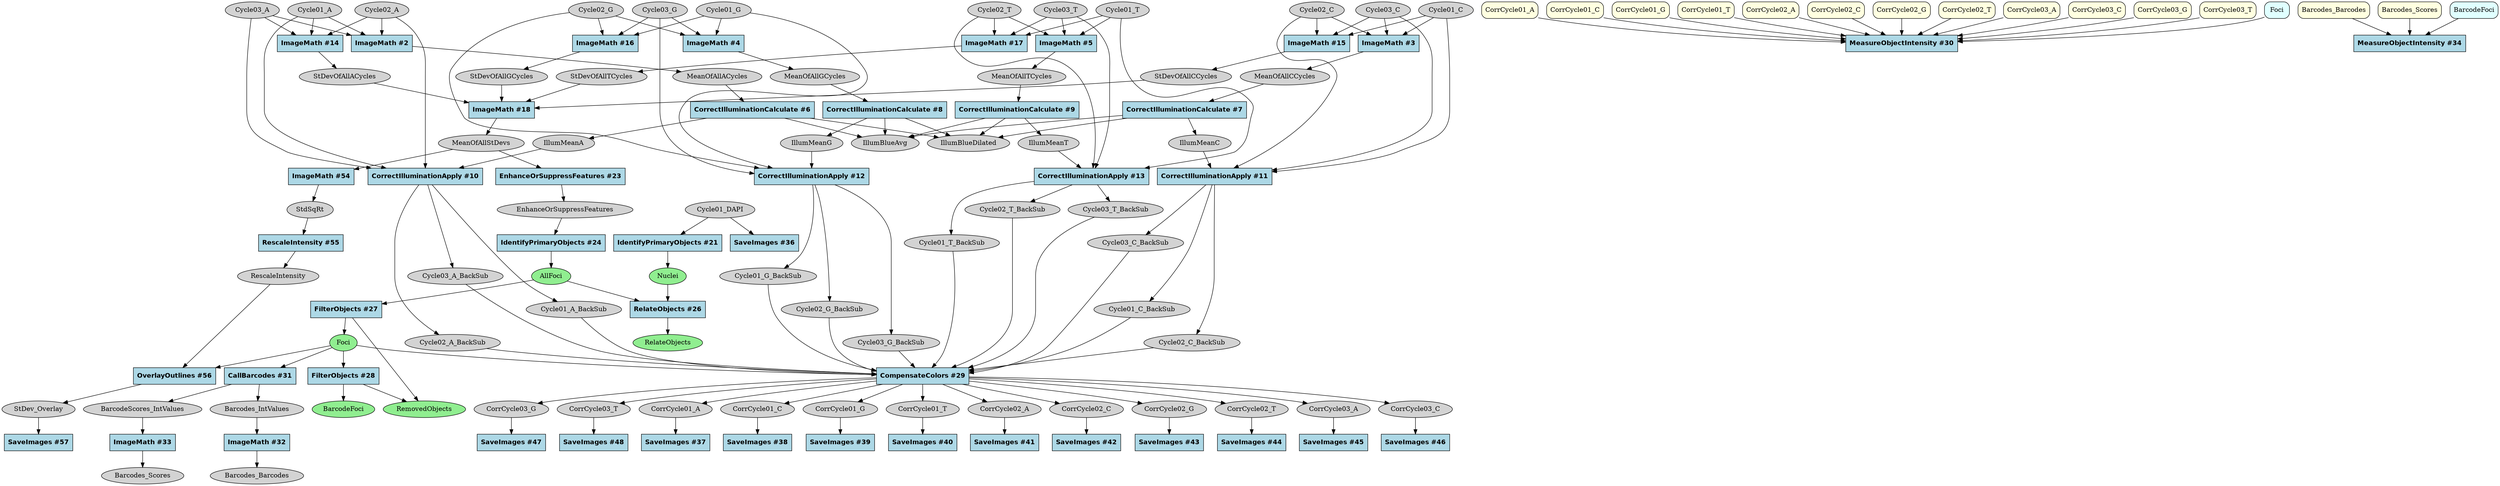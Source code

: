 strict digraph {
CallBarcodes_4788fbca [type=module, label="CallBarcodes #31", module_name=CallBarcodes, module_num=31, original_num=31, stable_id="CallBarcodes_4788fbca", enabled=True, shape=box, style=filled, fillcolor=lightblue, fontname="Helvetica-Bold"];
CompensateColors_fd827eb [type=module, label="CompensateColors #29", module_name=CompensateColors, module_num=29, original_num=29, stable_id="CompensateColors_fd827eb", enabled=True, shape=box, style=filled, fillcolor=lightblue, fontname="Helvetica-Bold"];
CorrectIlluminationApply_29ebbbad [type=module, label="CorrectIlluminationApply #10", module_name=CorrectIlluminationApply, module_num=10, original_num=10, stable_id="CorrectIlluminationApply_29ebbbad", enabled=True, shape=box, style=filled, fillcolor=lightblue, fontname="Helvetica-Bold"];
CorrectIlluminationApply_411e5bd0 [type=module, label="CorrectIlluminationApply #12", module_name=CorrectIlluminationApply, module_num=12, original_num=12, stable_id="CorrectIlluminationApply_411e5bd0", enabled=True, shape=box, style=filled, fillcolor=lightblue, fontname="Helvetica-Bold"];
CorrectIlluminationApply_5061a065 [type=module, label="CorrectIlluminationApply #13", module_name=CorrectIlluminationApply, module_num=13, original_num=13, stable_id="CorrectIlluminationApply_5061a065", enabled=True, shape=box, style=filled, fillcolor=lightblue, fontname="Helvetica-Bold"];
CorrectIlluminationApply_5534334b [type=module, label="CorrectIlluminationApply #11", module_name=CorrectIlluminationApply, module_num=11, original_num=11, stable_id="CorrectIlluminationApply_5534334b", enabled=True, shape=box, style=filled, fillcolor=lightblue, fontname="Helvetica-Bold"];
CorrectIlluminationCalculate_3245025c [type=module, label="CorrectIlluminationCalculate #9", module_name=CorrectIlluminationCalculate, module_num=9, original_num=9, stable_id="CorrectIlluminationCalculate_3245025c", enabled=True, shape=box, style=filled, fillcolor=lightblue, fontname="Helvetica-Bold"];
CorrectIlluminationCalculate_3baf2ca4 [type=module, label="CorrectIlluminationCalculate #8", module_name=CorrectIlluminationCalculate, module_num=8, original_num=8, stable_id="CorrectIlluminationCalculate_3baf2ca4", enabled=True, shape=box, style=filled, fillcolor=lightblue, fontname="Helvetica-Bold"];
CorrectIlluminationCalculate_cd9bd5bf [type=module, label="CorrectIlluminationCalculate #6", module_name=CorrectIlluminationCalculate, module_num=6, original_num=6, stable_id="CorrectIlluminationCalculate_cd9bd5bf", enabled=True, shape=box, style=filled, fillcolor=lightblue, fontname="Helvetica-Bold"];
CorrectIlluminationCalculate_dad43eb4 [type=module, label="CorrectIlluminationCalculate #7", module_name=CorrectIlluminationCalculate, module_num=7, original_num=7, stable_id="CorrectIlluminationCalculate_dad43eb4", enabled=True, shape=box, style=filled, fillcolor=lightblue, fontname="Helvetica-Bold"];
EnhanceOrSuppressFeatures_f32f4106 [type=module, label="EnhanceOrSuppressFeatures #23", module_name=EnhanceOrSuppressFeatures, module_num=23, original_num=23, stable_id="EnhanceOrSuppressFeatures_f32f4106", enabled=True, shape=box, style=filled, fillcolor=lightblue, fontname="Helvetica-Bold"];
FilterObjects_6e105bb0 [type=module, label="FilterObjects #28", module_name=FilterObjects, module_num=28, original_num=28, stable_id="FilterObjects_6e105bb0", enabled=True, shape=box, style=filled, fillcolor=lightblue, fontname="Helvetica-Bold"];
FilterObjects_ec02cd96 [type=module, label="FilterObjects #27", module_name=FilterObjects, module_num=27, original_num=27, stable_id="FilterObjects_ec02cd96", enabled=True, shape=box, style=filled, fillcolor=lightblue, fontname="Helvetica-Bold"];
IdentifyPrimaryObjects_603b862f [type=module, label="IdentifyPrimaryObjects #24", module_name=IdentifyPrimaryObjects, module_num=24, original_num=24, stable_id="IdentifyPrimaryObjects_603b862f", enabled=True, shape=box, style=filled, fillcolor=lightblue, fontname="Helvetica-Bold"];
IdentifyPrimaryObjects_8ca852cd [type=module, label="IdentifyPrimaryObjects #21", module_name=IdentifyPrimaryObjects, module_num=21, original_num=21, stable_id="IdentifyPrimaryObjects_8ca852cd", enabled=True, shape=box, style=filled, fillcolor=lightblue, fontname="Helvetica-Bold"];
ImageMath_30809a61 [type=module, label="ImageMath #32", module_name=ImageMath, module_num=32, original_num=32, stable_id="ImageMath_30809a61", enabled=True, shape=box, style=filled, fillcolor=lightblue, fontname="Helvetica-Bold"];
ImageMath_3a8915c1 [type=module, label="ImageMath #5", module_name=ImageMath, module_num=5, original_num=5, stable_id="ImageMath_3a8915c1", enabled=True, shape=box, style=filled, fillcolor=lightblue, fontname="Helvetica-Bold"];
ImageMath_3b281cf [type=module, label="ImageMath #3", module_name=ImageMath, module_num=3, original_num=3, stable_id="ImageMath_3b281cf", enabled=True, shape=box, style=filled, fillcolor=lightblue, fontname="Helvetica-Bold"];
ImageMath_3e972c26 [type=module, label="ImageMath #17", module_name=ImageMath, module_num=17, original_num=17, stable_id="ImageMath_3e972c26", enabled=True, shape=box, style=filled, fillcolor=lightblue, fontname="Helvetica-Bold"];
ImageMath_3f7295d [type=module, label="ImageMath #4", module_name=ImageMath, module_num=4, original_num=4, stable_id="ImageMath_3f7295d", enabled=True, shape=box, style=filled, fillcolor=lightblue, fontname="Helvetica-Bold"];
ImageMath_61673e18 [type=module, label="ImageMath #18", module_name=ImageMath, module_num=18, original_num=18, stable_id="ImageMath_61673e18", enabled=True, shape=box, style=filled, fillcolor=lightblue, fontname="Helvetica-Bold"];
ImageMath_74032068 [type=module, label="ImageMath #16", module_name=ImageMath, module_num=16, original_num=16, stable_id="ImageMath_74032068", enabled=True, shape=box, style=filled, fillcolor=lightblue, fontname="Helvetica-Bold"];
ImageMath_a359e01d [type=module, label="ImageMath #54", module_name=ImageMath, module_num=54, original_num=54, stable_id="ImageMath_a359e01d", enabled=True, shape=box, style=filled, fillcolor=lightblue, fontname="Helvetica-Bold"];
ImageMath_b1ed5d0a [type=module, label="ImageMath #14", module_name=ImageMath, module_num=14, original_num=14, stable_id="ImageMath_b1ed5d0a", enabled=True, shape=box, style=filled, fillcolor=lightblue, fontname="Helvetica-Bold"];
ImageMath_b654376e [type=module, label="ImageMath #33", module_name=ImageMath, module_num=33, original_num=33, stable_id="ImageMath_b654376e", enabled=True, shape=box, style=filled, fillcolor=lightblue, fontname="Helvetica-Bold"];
ImageMath_d9d3732a [type=module, label="ImageMath #15", module_name=ImageMath, module_num=15, original_num=15, stable_id="ImageMath_d9d3732a", enabled=True, shape=box, style=filled, fillcolor=lightblue, fontname="Helvetica-Bold"];
ImageMath_e4eb6f5d [type=module, label="ImageMath #2", module_name=ImageMath, module_num=2, original_num=2, stable_id="ImageMath_e4eb6f5d", enabled=True, shape=box, style=filled, fillcolor=lightblue, fontname="Helvetica-Bold"];
MeasureObjectIntensity_b58ceacc [type=module, label="MeasureObjectIntensity #30", module_name=MeasureObjectIntensity, module_num=30, original_num=30, stable_id="MeasureObjectIntensity_b58ceacc", enabled=True, shape=box, style=filled, fillcolor=lightblue, fontname="Helvetica-Bold"];
MeasureObjectIntensity_d8048f6a [type=module, label="MeasureObjectIntensity #34", module_name=MeasureObjectIntensity, module_num=34, original_num=34, stable_id="MeasureObjectIntensity_d8048f6a", enabled=True, shape=box, style=filled, fillcolor=lightblue, fontname="Helvetica-Bold"];
OverlayOutlines_3c569997 [type=module, label="OverlayOutlines #56", module_name=OverlayOutlines, module_num=56, original_num=56, stable_id="OverlayOutlines_3c569997", enabled=True, shape=box, style=filled, fillcolor=lightblue, fontname="Helvetica-Bold"];
RelateObjects_9f6988e9 [type=module, label="RelateObjects #26", module_name=RelateObjects, module_num=26, original_num=26, stable_id="RelateObjects_9f6988e9", enabled=True, shape=box, style=filled, fillcolor=lightblue, fontname="Helvetica-Bold"];
RescaleIntensity_2828f79d [type=module, label="RescaleIntensity #55", module_name=RescaleIntensity, module_num=55, original_num=55, stable_id="RescaleIntensity_2828f79d", enabled=True, shape=box, style=filled, fillcolor=lightblue, fontname="Helvetica-Bold"];
SaveImages_2b611764 [type=module, label="SaveImages #57", module_name=SaveImages, module_num=57, original_num=57, stable_id="SaveImages_2b611764", enabled=True, shape=box, style=filled, fillcolor=lightblue, fontname="Helvetica-Bold"];
SaveImages_33383c97 [type=module, label="SaveImages #47", module_name=SaveImages, module_num=47, original_num=47, stable_id="SaveImages_33383c97", enabled=True, shape=box, style=filled, fillcolor=lightblue, fontname="Helvetica-Bold"];
SaveImages_475b9adc [type=module, label="SaveImages #43", module_name=SaveImages, module_num=43, original_num=43, stable_id="SaveImages_475b9adc", enabled=True, shape=box, style=filled, fillcolor=lightblue, fontname="Helvetica-Bold"];
SaveImages_57a6b12 [type=module, label="SaveImages #40", module_name=SaveImages, module_num=40, original_num=40, stable_id="SaveImages_57a6b12", enabled=True, shape=box, style=filled, fillcolor=lightblue, fontname="Helvetica-Bold"];
SaveImages_5a91eb66 [type=module, label="SaveImages #44", module_name=SaveImages, module_num=44, original_num=44, stable_id="SaveImages_5a91eb66", enabled=True, shape=box, style=filled, fillcolor=lightblue, fontname="Helvetica-Bold"];
SaveImages_5fdcb52a [type=module, label="SaveImages #45", module_name=SaveImages, module_num=45, original_num=45, stable_id="SaveImages_5fdcb52a", enabled=True, shape=box, style=filled, fillcolor=lightblue, fontname="Helvetica-Bold"];
SaveImages_7075941a [type=module, label="SaveImages #39", module_name=SaveImages, module_num=39, original_num=39, stable_id="SaveImages_7075941a", enabled=True, shape=box, style=filled, fillcolor=lightblue, fontname="Helvetica-Bold"];
SaveImages_717d3cea [type=module, label="SaveImages #41", module_name=SaveImages, module_num=41, original_num=41, stable_id="SaveImages_717d3cea", enabled=True, shape=box, style=filled, fillcolor=lightblue, fontname="Helvetica-Bold"];
SaveImages_77741552 [type=module, label="SaveImages #48", module_name=SaveImages, module_num=48, original_num=48, stable_id="SaveImages_77741552", enabled=True, shape=box, style=filled, fillcolor=lightblue, fontname="Helvetica-Bold"];
SaveImages_9b84240e [type=module, label="SaveImages #36", module_name=SaveImages, module_num=36, original_num=36, stable_id="SaveImages_9b84240e", enabled=True, shape=box, style=filled, fillcolor=lightblue, fontname="Helvetica-Bold"];
SaveImages_b45d2d2f [type=module, label="SaveImages #46", module_name=SaveImages, module_num=46, original_num=46, stable_id="SaveImages_b45d2d2f", enabled=True, shape=box, style=filled, fillcolor=lightblue, fontname="Helvetica-Bold"];
SaveImages_e233cde3 [type=module, label="SaveImages #38", module_name=SaveImages, module_num=38, original_num=38, stable_id="SaveImages_e233cde3", enabled=True, shape=box, style=filled, fillcolor=lightblue, fontname="Helvetica-Bold"];
SaveImages_f6adb570 [type=module, label="SaveImages #37", module_name=SaveImages, module_num=37, original_num=37, stable_id="SaveImages_f6adb570", enabled=True, shape=box, style=filled, fillcolor=lightblue, fontname="Helvetica-Bold"];
SaveImages_f9768478 [type=module, label="SaveImages #42", module_name=SaveImages, module_num=42, original_num=42, stable_id="SaveImages_f9768478", enabled=True, shape=box, style=filled, fillcolor=lightblue, fontname="Helvetica-Bold"];
image__BarcodeScores_IntValues [type=image, label="BarcodeScores_IntValues", shape=ellipse, style=filled, fillcolor=lightgray];
image__Barcodes_Barcodes [type=image, label="Barcodes_Barcodes", shape=ellipse, style=filled, fillcolor=lightgray];
image__Barcodes_IntValues [type=image, label="Barcodes_IntValues", shape=ellipse, style=filled, fillcolor=lightgray];
image__Barcodes_Scores [type=image, label="Barcodes_Scores", shape=ellipse, style=filled, fillcolor=lightgray];
image__CorrCycle01_A [type=image, label="CorrCycle01_A", shape=ellipse, style=filled, fillcolor=lightgray];
image__CorrCycle01_C [type=image, label="CorrCycle01_C", shape=ellipse, style=filled, fillcolor=lightgray];
image__CorrCycle01_G [type=image, label="CorrCycle01_G", shape=ellipse, style=filled, fillcolor=lightgray];
image__CorrCycle01_T [type=image, label="CorrCycle01_T", shape=ellipse, style=filled, fillcolor=lightgray];
image__CorrCycle02_A [type=image, label="CorrCycle02_A", shape=ellipse, style=filled, fillcolor=lightgray];
image__CorrCycle02_C [type=image, label="CorrCycle02_C", shape=ellipse, style=filled, fillcolor=lightgray];
image__CorrCycle02_G [type=image, label="CorrCycle02_G", shape=ellipse, style=filled, fillcolor=lightgray];
image__CorrCycle02_T [type=image, label="CorrCycle02_T", shape=ellipse, style=filled, fillcolor=lightgray];
image__CorrCycle03_A [type=image, label="CorrCycle03_A", shape=ellipse, style=filled, fillcolor=lightgray];
image__CorrCycle03_C [type=image, label="CorrCycle03_C", shape=ellipse, style=filled, fillcolor=lightgray];
image__CorrCycle03_G [type=image, label="CorrCycle03_G", shape=ellipse, style=filled, fillcolor=lightgray];
image__CorrCycle03_T [type=image, label="CorrCycle03_T", shape=ellipse, style=filled, fillcolor=lightgray];
image__Cycle01_A [type=image, label="Cycle01_A", shape=ellipse, style=filled, fillcolor=lightgray];
image__Cycle01_A_BackSub [type=image, label="Cycle01_A_BackSub", shape=ellipse, style=filled, fillcolor=lightgray];
image__Cycle01_C [type=image, label="Cycle01_C", shape=ellipse, style=filled, fillcolor=lightgray];
image__Cycle01_C_BackSub [type=image, label="Cycle01_C_BackSub", shape=ellipse, style=filled, fillcolor=lightgray];
image__Cycle01_DAPI [type=image, label="Cycle01_DAPI", shape=ellipse, style=filled, fillcolor=lightgray];
image__Cycle01_G [type=image, label="Cycle01_G", shape=ellipse, style=filled, fillcolor=lightgray];
image__Cycle01_G_BackSub [type=image, label="Cycle01_G_BackSub", shape=ellipse, style=filled, fillcolor=lightgray];
image__Cycle01_T [type=image, label="Cycle01_T", shape=ellipse, style=filled, fillcolor=lightgray];
image__Cycle01_T_BackSub [type=image, label="Cycle01_T_BackSub", shape=ellipse, style=filled, fillcolor=lightgray];
image__Cycle02_A [type=image, label="Cycle02_A", shape=ellipse, style=filled, fillcolor=lightgray];
image__Cycle02_A_BackSub [type=image, label="Cycle02_A_BackSub", shape=ellipse, style=filled, fillcolor=lightgray];
image__Cycle02_C [type=image, label="Cycle02_C", shape=ellipse, style=filled, fillcolor=lightgray];
image__Cycle02_C_BackSub [type=image, label="Cycle02_C_BackSub", shape=ellipse, style=filled, fillcolor=lightgray];
image__Cycle02_G [type=image, label="Cycle02_G", shape=ellipse, style=filled, fillcolor=lightgray];
image__Cycle02_G_BackSub [type=image, label="Cycle02_G_BackSub", shape=ellipse, style=filled, fillcolor=lightgray];
image__Cycle02_T [type=image, label="Cycle02_T", shape=ellipse, style=filled, fillcolor=lightgray];
image__Cycle02_T_BackSub [type=image, label="Cycle02_T_BackSub", shape=ellipse, style=filled, fillcolor=lightgray];
image__Cycle03_A [type=image, label="Cycle03_A", shape=ellipse, style=filled, fillcolor=lightgray];
image__Cycle03_A_BackSub [type=image, label="Cycle03_A_BackSub", shape=ellipse, style=filled, fillcolor=lightgray];
image__Cycle03_C [type=image, label="Cycle03_C", shape=ellipse, style=filled, fillcolor=lightgray];
image__Cycle03_C_BackSub [type=image, label="Cycle03_C_BackSub", shape=ellipse, style=filled, fillcolor=lightgray];
image__Cycle03_G [type=image, label="Cycle03_G", shape=ellipse, style=filled, fillcolor=lightgray];
image__Cycle03_G_BackSub [type=image, label="Cycle03_G_BackSub", shape=ellipse, style=filled, fillcolor=lightgray];
image__Cycle03_T [type=image, label="Cycle03_T", shape=ellipse, style=filled, fillcolor=lightgray];
image__Cycle03_T_BackSub [type=image, label="Cycle03_T_BackSub", shape=ellipse, style=filled, fillcolor=lightgray];
image__EnhanceOrSuppressFeatures [type=image, label=EnhanceOrSuppressFeatures, shape=ellipse, style=filled, fillcolor=lightgray];
image__IllumBlueAvg [type=image, label=IllumBlueAvg, shape=ellipse, style=filled, fillcolor=lightgray];
image__IllumBlueDilated [type=image, label=IllumBlueDilated, shape=ellipse, style=filled, fillcolor=lightgray];
image__IllumMeanA [type=image, label=IllumMeanA, shape=ellipse, style=filled, fillcolor=lightgray];
image__IllumMeanC [type=image, label=IllumMeanC, shape=ellipse, style=filled, fillcolor=lightgray];
image__IllumMeanG [type=image, label=IllumMeanG, shape=ellipse, style=filled, fillcolor=lightgray];
image__IllumMeanT [type=image, label=IllumMeanT, shape=ellipse, style=filled, fillcolor=lightgray];
image__MeanOfAllACycles [type=image, label=MeanOfAllACycles, shape=ellipse, style=filled, fillcolor=lightgray];
image__MeanOfAllCCycles [type=image, label=MeanOfAllCCycles, shape=ellipse, style=filled, fillcolor=lightgray];
image__MeanOfAllGCycles [type=image, label=MeanOfAllGCycles, shape=ellipse, style=filled, fillcolor=lightgray];
image__MeanOfAllStDevs [type=image, label=MeanOfAllStDevs, shape=ellipse, style=filled, fillcolor=lightgray];
image__MeanOfAllTCycles [type=image, label=MeanOfAllTCycles, shape=ellipse, style=filled, fillcolor=lightgray];
image__RescaleIntensity [type=image, label=RescaleIntensity, shape=ellipse, style=filled, fillcolor=lightgray];
image__StDevOfAllACycles [type=image, label=StDevOfAllACycles, shape=ellipse, style=filled, fillcolor=lightgray];
image__StDevOfAllCCycles [type=image, label=StDevOfAllCCycles, shape=ellipse, style=filled, fillcolor=lightgray];
image__StDevOfAllGCycles [type=image, label=StDevOfAllGCycles, shape=ellipse, style=filled, fillcolor=lightgray];
image__StDevOfAllTCycles [type=image, label=StDevOfAllTCycles, shape=ellipse, style=filled, fillcolor=lightgray];
image__StDev_Overlay [type=image, label="StDev_Overlay", shape=ellipse, style=filled, fillcolor=lightgray];
image__StdSqRt [type=image, label=StdSqRt, shape=ellipse, style=filled, fillcolor=lightgray];
image_list__Barcodes_Barcodes [type="image_list", label="Barcodes_Barcodes", shape=box, style="filled,rounded", fillcolor=lightyellow];
image_list__Barcodes_Scores [type="image_list", label="Barcodes_Scores", shape=box, style="filled,rounded", fillcolor=lightyellow];
image_list__CorrCycle01_A [type="image_list", label="CorrCycle01_A", shape=box, style="filled,rounded", fillcolor=lightyellow];
image_list__CorrCycle01_C [type="image_list", label="CorrCycle01_C", shape=box, style="filled,rounded", fillcolor=lightyellow];
image_list__CorrCycle01_G [type="image_list", label="CorrCycle01_G", shape=box, style="filled,rounded", fillcolor=lightyellow];
image_list__CorrCycle01_T [type="image_list", label="CorrCycle01_T", shape=box, style="filled,rounded", fillcolor=lightyellow];
image_list__CorrCycle02_A [type="image_list", label="CorrCycle02_A", shape=box, style="filled,rounded", fillcolor=lightyellow];
image_list__CorrCycle02_C [type="image_list", label="CorrCycle02_C", shape=box, style="filled,rounded", fillcolor=lightyellow];
image_list__CorrCycle02_G [type="image_list", label="CorrCycle02_G", shape=box, style="filled,rounded", fillcolor=lightyellow];
image_list__CorrCycle02_T [type="image_list", label="CorrCycle02_T", shape=box, style="filled,rounded", fillcolor=lightyellow];
image_list__CorrCycle03_A [type="image_list", label="CorrCycle03_A", shape=box, style="filled,rounded", fillcolor=lightyellow];
image_list__CorrCycle03_C [type="image_list", label="CorrCycle03_C", shape=box, style="filled,rounded", fillcolor=lightyellow];
image_list__CorrCycle03_G [type="image_list", label="CorrCycle03_G", shape=box, style="filled,rounded", fillcolor=lightyellow];
image_list__CorrCycle03_T [type="image_list", label="CorrCycle03_T", shape=box, style="filled,rounded", fillcolor=lightyellow];
object__AllFoci [type=object, label=AllFoci, shape=ellipse, style=filled, fillcolor=lightgreen];
object__BarcodeFoci [type=object, label=BarcodeFoci, shape=ellipse, style=filled, fillcolor=lightgreen];
object__Foci [type=object, label=Foci, shape=ellipse, style=filled, fillcolor=lightgreen];
object__Nuclei [type=object, label=Nuclei, shape=ellipse, style=filled, fillcolor=lightgreen];
object__RelateObjects [type=object, label=RelateObjects, shape=ellipse, style=filled, fillcolor=lightgreen];
object__RemovedObjects [type=object, label=RemovedObjects, shape=ellipse, style=filled, fillcolor=lightgreen];
object_list__BarcodeFoci [type="object_list", label=BarcodeFoci, shape=box, style="filled,rounded", fillcolor=lightcyan];
object_list__Foci [type="object_list", label=Foci, shape=box, style="filled,rounded", fillcolor=lightcyan];
CallBarcodes_4788fbca -> image__BarcodeScores_IntValues [type="image_output"];
CallBarcodes_4788fbca -> image__Barcodes_IntValues [type="image_output"];
CompensateColors_fd827eb -> image__CorrCycle01_A [type="image_output"];
CompensateColors_fd827eb -> image__CorrCycle01_C [type="image_output"];
CompensateColors_fd827eb -> image__CorrCycle01_G [type="image_output"];
CompensateColors_fd827eb -> image__CorrCycle01_T [type="image_output"];
CompensateColors_fd827eb -> image__CorrCycle02_A [type="image_output"];
CompensateColors_fd827eb -> image__CorrCycle02_C [type="image_output"];
CompensateColors_fd827eb -> image__CorrCycle02_G [type="image_output"];
CompensateColors_fd827eb -> image__CorrCycle02_T [type="image_output"];
CompensateColors_fd827eb -> image__CorrCycle03_A [type="image_output"];
CompensateColors_fd827eb -> image__CorrCycle03_C [type="image_output"];
CompensateColors_fd827eb -> image__CorrCycle03_G [type="image_output"];
CompensateColors_fd827eb -> image__CorrCycle03_T [type="image_output"];
CorrectIlluminationApply_29ebbbad -> image__Cycle01_A_BackSub [type="image_output"];
CorrectIlluminationApply_29ebbbad -> image__Cycle02_A_BackSub [type="image_output"];
CorrectIlluminationApply_29ebbbad -> image__Cycle03_A_BackSub [type="image_output"];
CorrectIlluminationApply_411e5bd0 -> image__Cycle01_G_BackSub [type="image_output"];
CorrectIlluminationApply_411e5bd0 -> image__Cycle02_G_BackSub [type="image_output"];
CorrectIlluminationApply_411e5bd0 -> image__Cycle03_G_BackSub [type="image_output"];
CorrectIlluminationApply_5061a065 -> image__Cycle01_T_BackSub [type="image_output"];
CorrectIlluminationApply_5061a065 -> image__Cycle02_T_BackSub [type="image_output"];
CorrectIlluminationApply_5061a065 -> image__Cycle03_T_BackSub [type="image_output"];
CorrectIlluminationApply_5534334b -> image__Cycle01_C_BackSub [type="image_output"];
CorrectIlluminationApply_5534334b -> image__Cycle02_C_BackSub [type="image_output"];
CorrectIlluminationApply_5534334b -> image__Cycle03_C_BackSub [type="image_output"];
CorrectIlluminationCalculate_3245025c -> image__IllumBlueAvg [type="image_output"];
CorrectIlluminationCalculate_3245025c -> image__IllumBlueDilated [type="image_output"];
CorrectIlluminationCalculate_3245025c -> image__IllumMeanT [type="image_output"];
CorrectIlluminationCalculate_3baf2ca4 -> image__IllumBlueAvg [type="image_output"];
CorrectIlluminationCalculate_3baf2ca4 -> image__IllumBlueDilated [type="image_output"];
CorrectIlluminationCalculate_3baf2ca4 -> image__IllumMeanG [type="image_output"];
CorrectIlluminationCalculate_cd9bd5bf -> image__IllumBlueAvg [type="image_output"];
CorrectIlluminationCalculate_cd9bd5bf -> image__IllumBlueDilated [type="image_output"];
CorrectIlluminationCalculate_cd9bd5bf -> image__IllumMeanA [type="image_output"];
CorrectIlluminationCalculate_dad43eb4 -> image__IllumBlueAvg [type="image_output"];
CorrectIlluminationCalculate_dad43eb4 -> image__IllumBlueDilated [type="image_output"];
CorrectIlluminationCalculate_dad43eb4 -> image__IllumMeanC [type="image_output"];
EnhanceOrSuppressFeatures_f32f4106 -> image__EnhanceOrSuppressFeatures [type="image_output"];
FilterObjects_6e105bb0 -> object__BarcodeFoci [type="object_output"];
FilterObjects_6e105bb0 -> object__RemovedObjects [type="object_output"];
FilterObjects_ec02cd96 -> object__Foci [type="object_output"];
FilterObjects_ec02cd96 -> object__RemovedObjects [type="object_output"];
IdentifyPrimaryObjects_603b862f -> object__AllFoci [type="object_output"];
IdentifyPrimaryObjects_8ca852cd -> object__Nuclei [type="object_output"];
ImageMath_30809a61 -> image__Barcodes_Barcodes [type="image_output"];
ImageMath_3a8915c1 -> image__MeanOfAllTCycles [type="image_output"];
ImageMath_3b281cf -> image__MeanOfAllCCycles [type="image_output"];
ImageMath_3e972c26 -> image__StDevOfAllTCycles [type="image_output"];
ImageMath_3f7295d -> image__MeanOfAllGCycles [type="image_output"];
ImageMath_61673e18 -> image__MeanOfAllStDevs [type="image_output"];
ImageMath_74032068 -> image__StDevOfAllGCycles [type="image_output"];
ImageMath_a359e01d -> image__StdSqRt [type="image_output"];
ImageMath_b1ed5d0a -> image__StDevOfAllACycles [type="image_output"];
ImageMath_b654376e -> image__Barcodes_Scores [type="image_output"];
ImageMath_d9d3732a -> image__StDevOfAllCCycles [type="image_output"];
ImageMath_e4eb6f5d -> image__MeanOfAllACycles [type="image_output"];
OverlayOutlines_3c569997 -> image__StDev_Overlay [type="image_output"];
RelateObjects_9f6988e9 -> object__RelateObjects [type="object_output"];
RescaleIntensity_2828f79d -> image__RescaleIntensity [type="image_output"];
image__BarcodeScores_IntValues -> ImageMath_b654376e [type="image_input"];
image__Barcodes_IntValues -> ImageMath_30809a61 [type="image_input"];
image__CorrCycle01_A -> SaveImages_f6adb570 [type="image_input"];
image__CorrCycle01_C -> SaveImages_e233cde3 [type="image_input"];
image__CorrCycle01_G -> SaveImages_7075941a [type="image_input"];
image__CorrCycle01_T -> SaveImages_57a6b12 [type="image_input"];
image__CorrCycle02_A -> SaveImages_717d3cea [type="image_input"];
image__CorrCycle02_C -> SaveImages_f9768478 [type="image_input"];
image__CorrCycle02_G -> SaveImages_475b9adc [type="image_input"];
image__CorrCycle02_T -> SaveImages_5a91eb66 [type="image_input"];
image__CorrCycle03_A -> SaveImages_5fdcb52a [type="image_input"];
image__CorrCycle03_C -> SaveImages_b45d2d2f [type="image_input"];
image__CorrCycle03_G -> SaveImages_33383c97 [type="image_input"];
image__CorrCycle03_T -> SaveImages_77741552 [type="image_input"];
image__Cycle01_A -> CorrectIlluminationApply_29ebbbad [type="image_input"];
image__Cycle01_A -> ImageMath_b1ed5d0a [type="image_input"];
image__Cycle01_A -> ImageMath_e4eb6f5d [type="image_input"];
image__Cycle01_A_BackSub -> CompensateColors_fd827eb [type="image_input"];
image__Cycle01_C -> CorrectIlluminationApply_5534334b [type="image_input"];
image__Cycle01_C -> ImageMath_3b281cf [type="image_input"];
image__Cycle01_C -> ImageMath_d9d3732a [type="image_input"];
image__Cycle01_C_BackSub -> CompensateColors_fd827eb [type="image_input"];
image__Cycle01_DAPI -> IdentifyPrimaryObjects_8ca852cd [type="image_input"];
image__Cycle01_DAPI -> SaveImages_9b84240e [type="image_input"];
image__Cycle01_G -> CorrectIlluminationApply_411e5bd0 [type="image_input"];
image__Cycle01_G -> ImageMath_3f7295d [type="image_input"];
image__Cycle01_G -> ImageMath_74032068 [type="image_input"];
image__Cycle01_G_BackSub -> CompensateColors_fd827eb [type="image_input"];
image__Cycle01_T -> CorrectIlluminationApply_5061a065 [type="image_input"];
image__Cycle01_T -> ImageMath_3a8915c1 [type="image_input"];
image__Cycle01_T -> ImageMath_3e972c26 [type="image_input"];
image__Cycle01_T_BackSub -> CompensateColors_fd827eb [type="image_input"];
image__Cycle02_A -> CorrectIlluminationApply_29ebbbad [type="image_input"];
image__Cycle02_A -> ImageMath_b1ed5d0a [type="image_input"];
image__Cycle02_A -> ImageMath_e4eb6f5d [type="image_input"];
image__Cycle02_A_BackSub -> CompensateColors_fd827eb [type="image_input"];
image__Cycle02_C -> CorrectIlluminationApply_5534334b [type="image_input"];
image__Cycle02_C -> ImageMath_3b281cf [type="image_input"];
image__Cycle02_C -> ImageMath_d9d3732a [type="image_input"];
image__Cycle02_C_BackSub -> CompensateColors_fd827eb [type="image_input"];
image__Cycle02_G -> CorrectIlluminationApply_411e5bd0 [type="image_input"];
image__Cycle02_G -> ImageMath_3f7295d [type="image_input"];
image__Cycle02_G -> ImageMath_74032068 [type="image_input"];
image__Cycle02_G_BackSub -> CompensateColors_fd827eb [type="image_input"];
image__Cycle02_T -> CorrectIlluminationApply_5061a065 [type="image_input"];
image__Cycle02_T -> ImageMath_3a8915c1 [type="image_input"];
image__Cycle02_T -> ImageMath_3e972c26 [type="image_input"];
image__Cycle02_T_BackSub -> CompensateColors_fd827eb [type="image_input"];
image__Cycle03_A -> CorrectIlluminationApply_29ebbbad [type="image_input"];
image__Cycle03_A -> ImageMath_b1ed5d0a [type="image_input"];
image__Cycle03_A -> ImageMath_e4eb6f5d [type="image_input"];
image__Cycle03_A_BackSub -> CompensateColors_fd827eb [type="image_input"];
image__Cycle03_C -> CorrectIlluminationApply_5534334b [type="image_input"];
image__Cycle03_C -> ImageMath_3b281cf [type="image_input"];
image__Cycle03_C -> ImageMath_d9d3732a [type="image_input"];
image__Cycle03_C_BackSub -> CompensateColors_fd827eb [type="image_input"];
image__Cycle03_G -> CorrectIlluminationApply_411e5bd0 [type="image_input"];
image__Cycle03_G -> ImageMath_3f7295d [type="image_input"];
image__Cycle03_G -> ImageMath_74032068 [type="image_input"];
image__Cycle03_G_BackSub -> CompensateColors_fd827eb [type="image_input"];
image__Cycle03_T -> CorrectIlluminationApply_5061a065 [type="image_input"];
image__Cycle03_T -> ImageMath_3a8915c1 [type="image_input"];
image__Cycle03_T -> ImageMath_3e972c26 [type="image_input"];
image__Cycle03_T_BackSub -> CompensateColors_fd827eb [type="image_input"];
image__EnhanceOrSuppressFeatures -> IdentifyPrimaryObjects_603b862f [type="image_input"];
image__IllumMeanA -> CorrectIlluminationApply_29ebbbad [type="image_input"];
image__IllumMeanC -> CorrectIlluminationApply_5534334b [type="image_input"];
image__IllumMeanG -> CorrectIlluminationApply_411e5bd0 [type="image_input"];
image__IllumMeanT -> CorrectIlluminationApply_5061a065 [type="image_input"];
image__MeanOfAllACycles -> CorrectIlluminationCalculate_cd9bd5bf [type="image_input"];
image__MeanOfAllCCycles -> CorrectIlluminationCalculate_dad43eb4 [type="image_input"];
image__MeanOfAllGCycles -> CorrectIlluminationCalculate_3baf2ca4 [type="image_input"];
image__MeanOfAllStDevs -> EnhanceOrSuppressFeatures_f32f4106 [type="image_input"];
image__MeanOfAllStDevs -> ImageMath_a359e01d [type="image_input"];
image__MeanOfAllTCycles -> CorrectIlluminationCalculate_3245025c [type="image_input"];
image__RescaleIntensity -> OverlayOutlines_3c569997 [type="image_input"];
image__StDevOfAllACycles -> ImageMath_61673e18 [type="image_input"];
image__StDevOfAllCCycles -> ImageMath_61673e18 [type="image_input"];
image__StDevOfAllGCycles -> ImageMath_61673e18 [type="image_input"];
image__StDevOfAllTCycles -> ImageMath_61673e18 [type="image_input"];
image__StDev_Overlay -> SaveImages_2b611764 [type="image_input"];
image__StdSqRt -> RescaleIntensity_2828f79d [type="image_input"];
image_list__Barcodes_Barcodes -> MeasureObjectIntensity_d8048f6a [type="image_list_input"];
image_list__Barcodes_Scores -> MeasureObjectIntensity_d8048f6a [type="image_list_input"];
image_list__CorrCycle01_A -> MeasureObjectIntensity_b58ceacc [type="image_list_input"];
image_list__CorrCycle01_C -> MeasureObjectIntensity_b58ceacc [type="image_list_input"];
image_list__CorrCycle01_G -> MeasureObjectIntensity_b58ceacc [type="image_list_input"];
image_list__CorrCycle01_T -> MeasureObjectIntensity_b58ceacc [type="image_list_input"];
image_list__CorrCycle02_A -> MeasureObjectIntensity_b58ceacc [type="image_list_input"];
image_list__CorrCycle02_C -> MeasureObjectIntensity_b58ceacc [type="image_list_input"];
image_list__CorrCycle02_G -> MeasureObjectIntensity_b58ceacc [type="image_list_input"];
image_list__CorrCycle02_T -> MeasureObjectIntensity_b58ceacc [type="image_list_input"];
image_list__CorrCycle03_A -> MeasureObjectIntensity_b58ceacc [type="image_list_input"];
image_list__CorrCycle03_C -> MeasureObjectIntensity_b58ceacc [type="image_list_input"];
image_list__CorrCycle03_G -> MeasureObjectIntensity_b58ceacc [type="image_list_input"];
image_list__CorrCycle03_T -> MeasureObjectIntensity_b58ceacc [type="image_list_input"];
object__AllFoci -> FilterObjects_ec02cd96 [type="object_input"];
object__AllFoci -> RelateObjects_9f6988e9 [type="object_input"];
object__Foci -> CallBarcodes_4788fbca [type="object_input"];
object__Foci -> CompensateColors_fd827eb [type="object_input"];
object__Foci -> FilterObjects_6e105bb0 [type="object_input"];
object__Foci -> OverlayOutlines_3c569997 [type="object_input"];
object__Nuclei -> RelateObjects_9f6988e9 [type="object_input"];
object_list__BarcodeFoci -> MeasureObjectIntensity_d8048f6a [type="object_list_input"];
object_list__Foci -> MeasureObjectIntensity_b58ceacc [type="object_list_input"];
}
